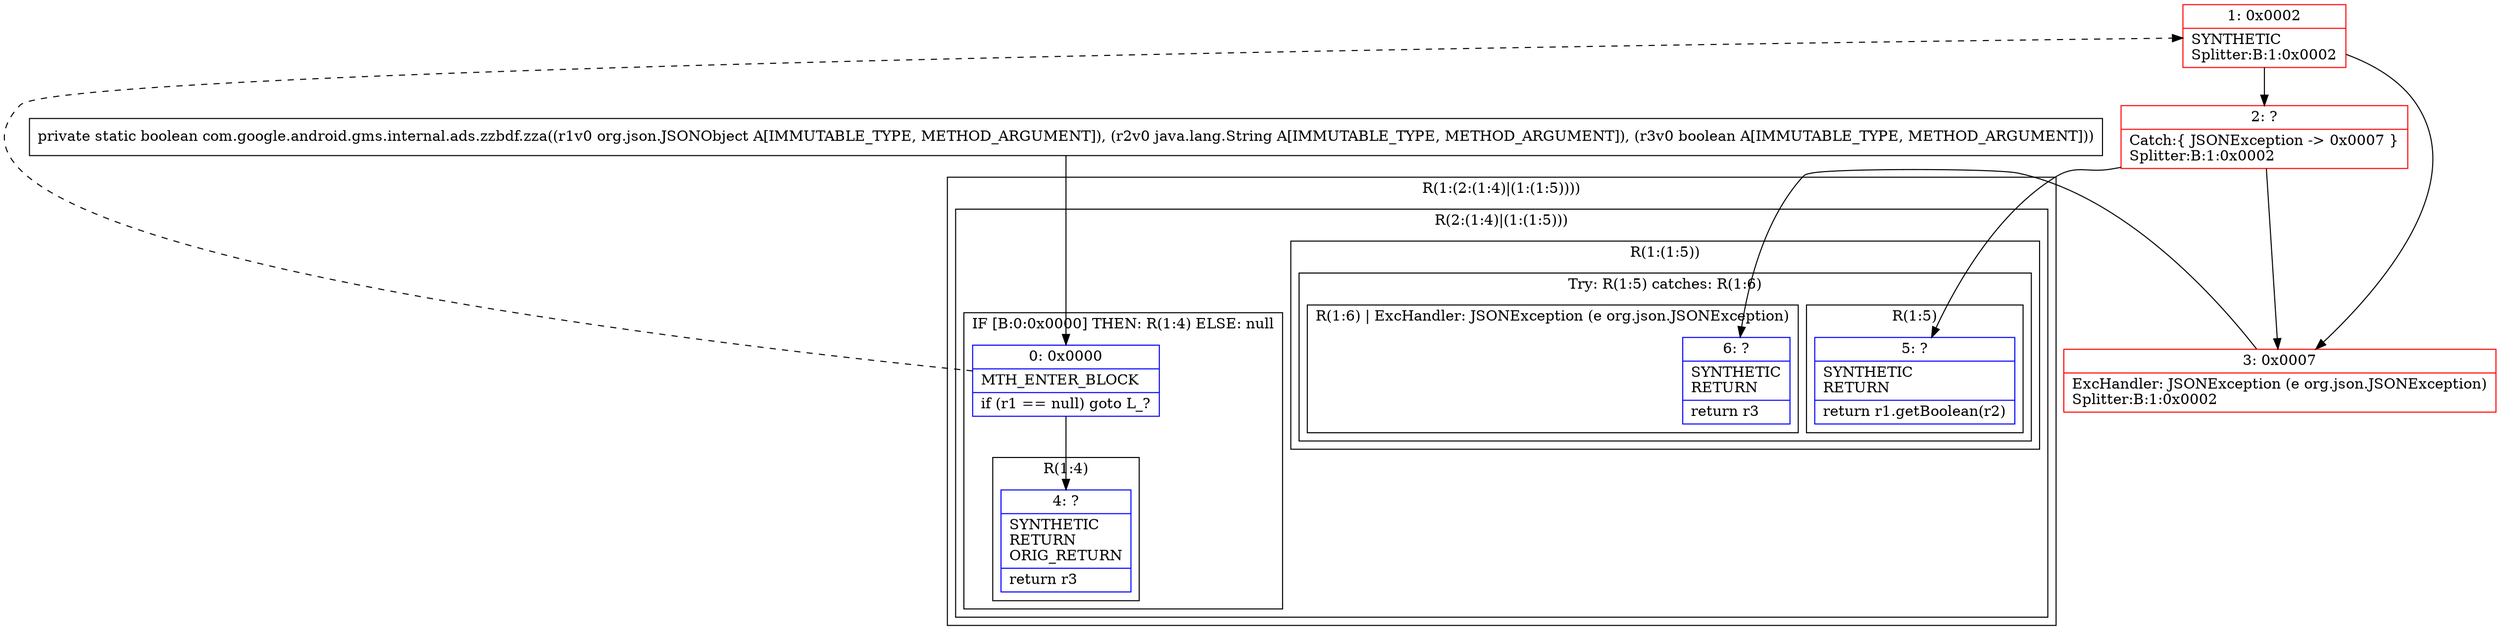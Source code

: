 digraph "CFG forcom.google.android.gms.internal.ads.zzbdf.zza(Lorg\/json\/JSONObject;Ljava\/lang\/String;Z)Z" {
subgraph cluster_Region_255298773 {
label = "R(1:(2:(1:4)|(1:(1:5))))";
node [shape=record,color=blue];
subgraph cluster_Region_472279558 {
label = "R(2:(1:4)|(1:(1:5)))";
node [shape=record,color=blue];
subgraph cluster_IfRegion_986806686 {
label = "IF [B:0:0x0000] THEN: R(1:4) ELSE: null";
node [shape=record,color=blue];
Node_0 [shape=record,label="{0\:\ 0x0000|MTH_ENTER_BLOCK\l|if (r1 == null) goto L_?\l}"];
subgraph cluster_Region_1258720403 {
label = "R(1:4)";
node [shape=record,color=blue];
Node_4 [shape=record,label="{4\:\ ?|SYNTHETIC\lRETURN\lORIG_RETURN\l|return r3\l}"];
}
}
subgraph cluster_Region_2028265474 {
label = "R(1:(1:5))";
node [shape=record,color=blue];
subgraph cluster_TryCatchRegion_1463665474 {
label = "Try: R(1:5) catches: R(1:6)";
node [shape=record,color=blue];
subgraph cluster_Region_1720798642 {
label = "R(1:5)";
node [shape=record,color=blue];
Node_5 [shape=record,label="{5\:\ ?|SYNTHETIC\lRETURN\l|return r1.getBoolean(r2)\l}"];
}
subgraph cluster_Region_420231143 {
label = "R(1:6) | ExcHandler: JSONException (e org.json.JSONException)\l";
node [shape=record,color=blue];
Node_6 [shape=record,label="{6\:\ ?|SYNTHETIC\lRETURN\l|return r3\l}"];
}
}
}
}
}
subgraph cluster_Region_420231143 {
label = "R(1:6) | ExcHandler: JSONException (e org.json.JSONException)\l";
node [shape=record,color=blue];
Node_6 [shape=record,label="{6\:\ ?|SYNTHETIC\lRETURN\l|return r3\l}"];
}
Node_1 [shape=record,color=red,label="{1\:\ 0x0002|SYNTHETIC\lSplitter:B:1:0x0002\l}"];
Node_2 [shape=record,color=red,label="{2\:\ ?|Catch:\{ JSONException \-\> 0x0007 \}\lSplitter:B:1:0x0002\l}"];
Node_3 [shape=record,color=red,label="{3\:\ 0x0007|ExcHandler: JSONException (e org.json.JSONException)\lSplitter:B:1:0x0002\l}"];
MethodNode[shape=record,label="{private static boolean com.google.android.gms.internal.ads.zzbdf.zza((r1v0 org.json.JSONObject A[IMMUTABLE_TYPE, METHOD_ARGUMENT]), (r2v0 java.lang.String A[IMMUTABLE_TYPE, METHOD_ARGUMENT]), (r3v0 boolean A[IMMUTABLE_TYPE, METHOD_ARGUMENT])) }"];
MethodNode -> Node_0;
Node_0 -> Node_1[style=dashed];
Node_0 -> Node_4;
Node_1 -> Node_2;
Node_1 -> Node_3;
Node_2 -> Node_3;
Node_2 -> Node_5;
Node_3 -> Node_6;
}

